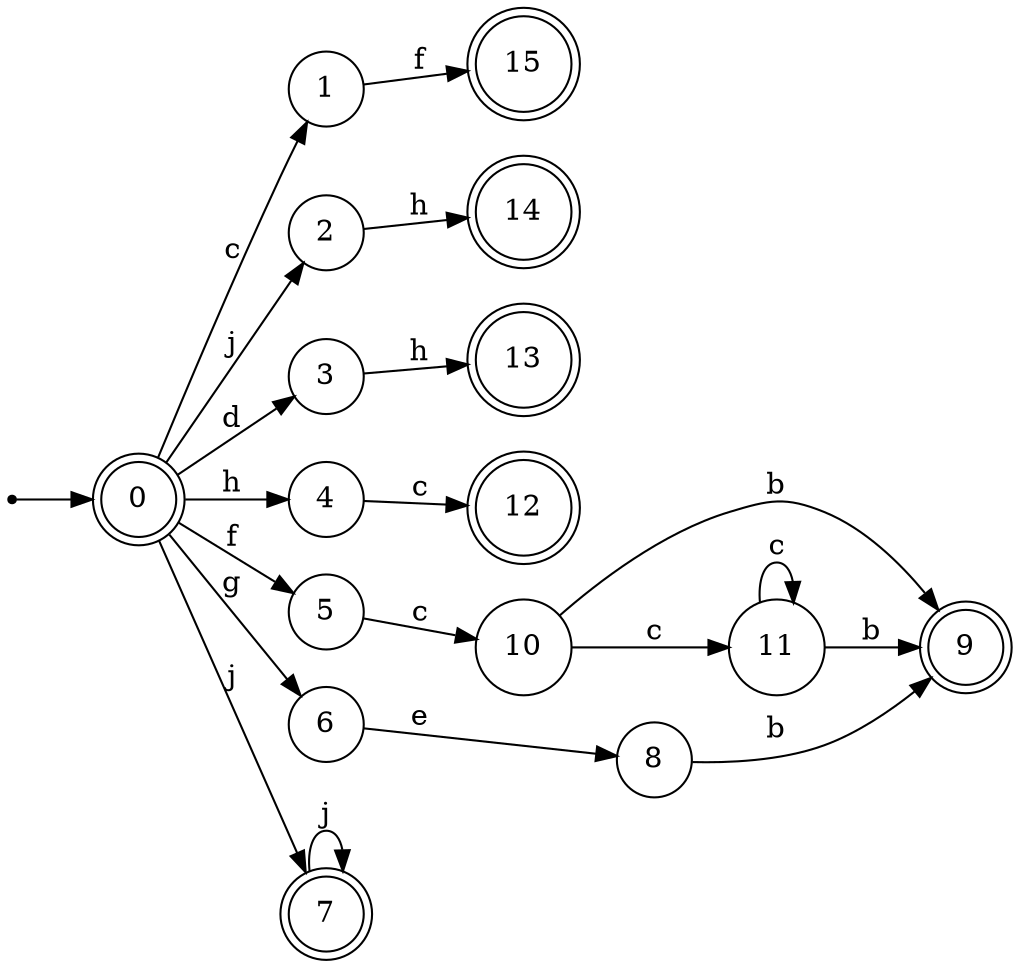 digraph finite_state_machine {
rankdir=LR;
size="20,20";
node [shape = point]; "dummy0"
node [shape = doublecircle]; "0";"dummy0" -> "0";
node [shape = circle]; "1";
node [shape = circle]; "2";
node [shape = circle]; "3";
node [shape = circle]; "4";
node [shape = circle]; "5";
node [shape = circle]; "6";
node [shape = doublecircle]; "7";node [shape = circle]; "8";
node [shape = doublecircle]; "9";node [shape = circle]; "10";
node [shape = circle]; "11";
node [shape = doublecircle]; "12";node [shape = doublecircle]; "13";node [shape = doublecircle]; "14";node [shape = doublecircle]; "15";"0" -> "1" [label = "c"];
 "0" -> "2" [label = "j"];
 "0" -> "7" [label = "j"];
 "0" -> "3" [label = "d"];
 "0" -> "4" [label = "h"];
 "0" -> "5" [label = "f"];
 "0" -> "6" [label = "g"];
 "7" -> "7" [label = "j"];
 "6" -> "8" [label = "e"];
 "8" -> "9" [label = "b"];
 "5" -> "10" [label = "c"];
 "10" -> "11" [label = "c"];
 "10" -> "9" [label = "b"];
 "11" -> "11" [label = "c"];
 "11" -> "9" [label = "b"];
 "4" -> "12" [label = "c"];
 "3" -> "13" [label = "h"];
 "2" -> "14" [label = "h"];
 "1" -> "15" [label = "f"];
 }
